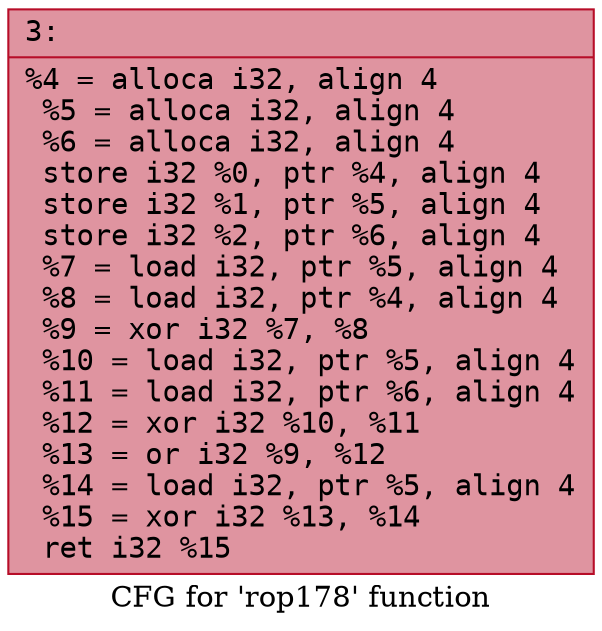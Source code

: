 digraph "CFG for 'rop178' function" {
	label="CFG for 'rop178' function";

	Node0x6000015c1680 [shape=record,color="#b70d28ff", style=filled, fillcolor="#b70d2870" fontname="Courier",label="{3:\l|  %4 = alloca i32, align 4\l  %5 = alloca i32, align 4\l  %6 = alloca i32, align 4\l  store i32 %0, ptr %4, align 4\l  store i32 %1, ptr %5, align 4\l  store i32 %2, ptr %6, align 4\l  %7 = load i32, ptr %5, align 4\l  %8 = load i32, ptr %4, align 4\l  %9 = xor i32 %7, %8\l  %10 = load i32, ptr %5, align 4\l  %11 = load i32, ptr %6, align 4\l  %12 = xor i32 %10, %11\l  %13 = or i32 %9, %12\l  %14 = load i32, ptr %5, align 4\l  %15 = xor i32 %13, %14\l  ret i32 %15\l}"];
}
